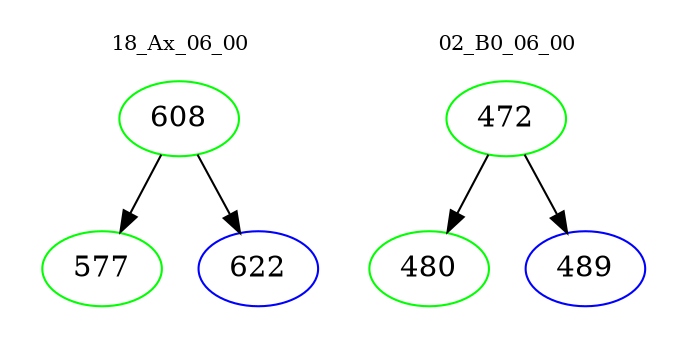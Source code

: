 digraph{
subgraph cluster_0 {
color = white
label = "18_Ax_06_00";
fontsize=10;
T0_608 [label="608", color="green"]
T0_608 -> T0_577 [color="black"]
T0_577 [label="577", color="green"]
T0_608 -> T0_622 [color="black"]
T0_622 [label="622", color="blue"]
}
subgraph cluster_1 {
color = white
label = "02_B0_06_00";
fontsize=10;
T1_472 [label="472", color="green"]
T1_472 -> T1_480 [color="black"]
T1_480 [label="480", color="green"]
T1_472 -> T1_489 [color="black"]
T1_489 [label="489", color="blue"]
}
}
